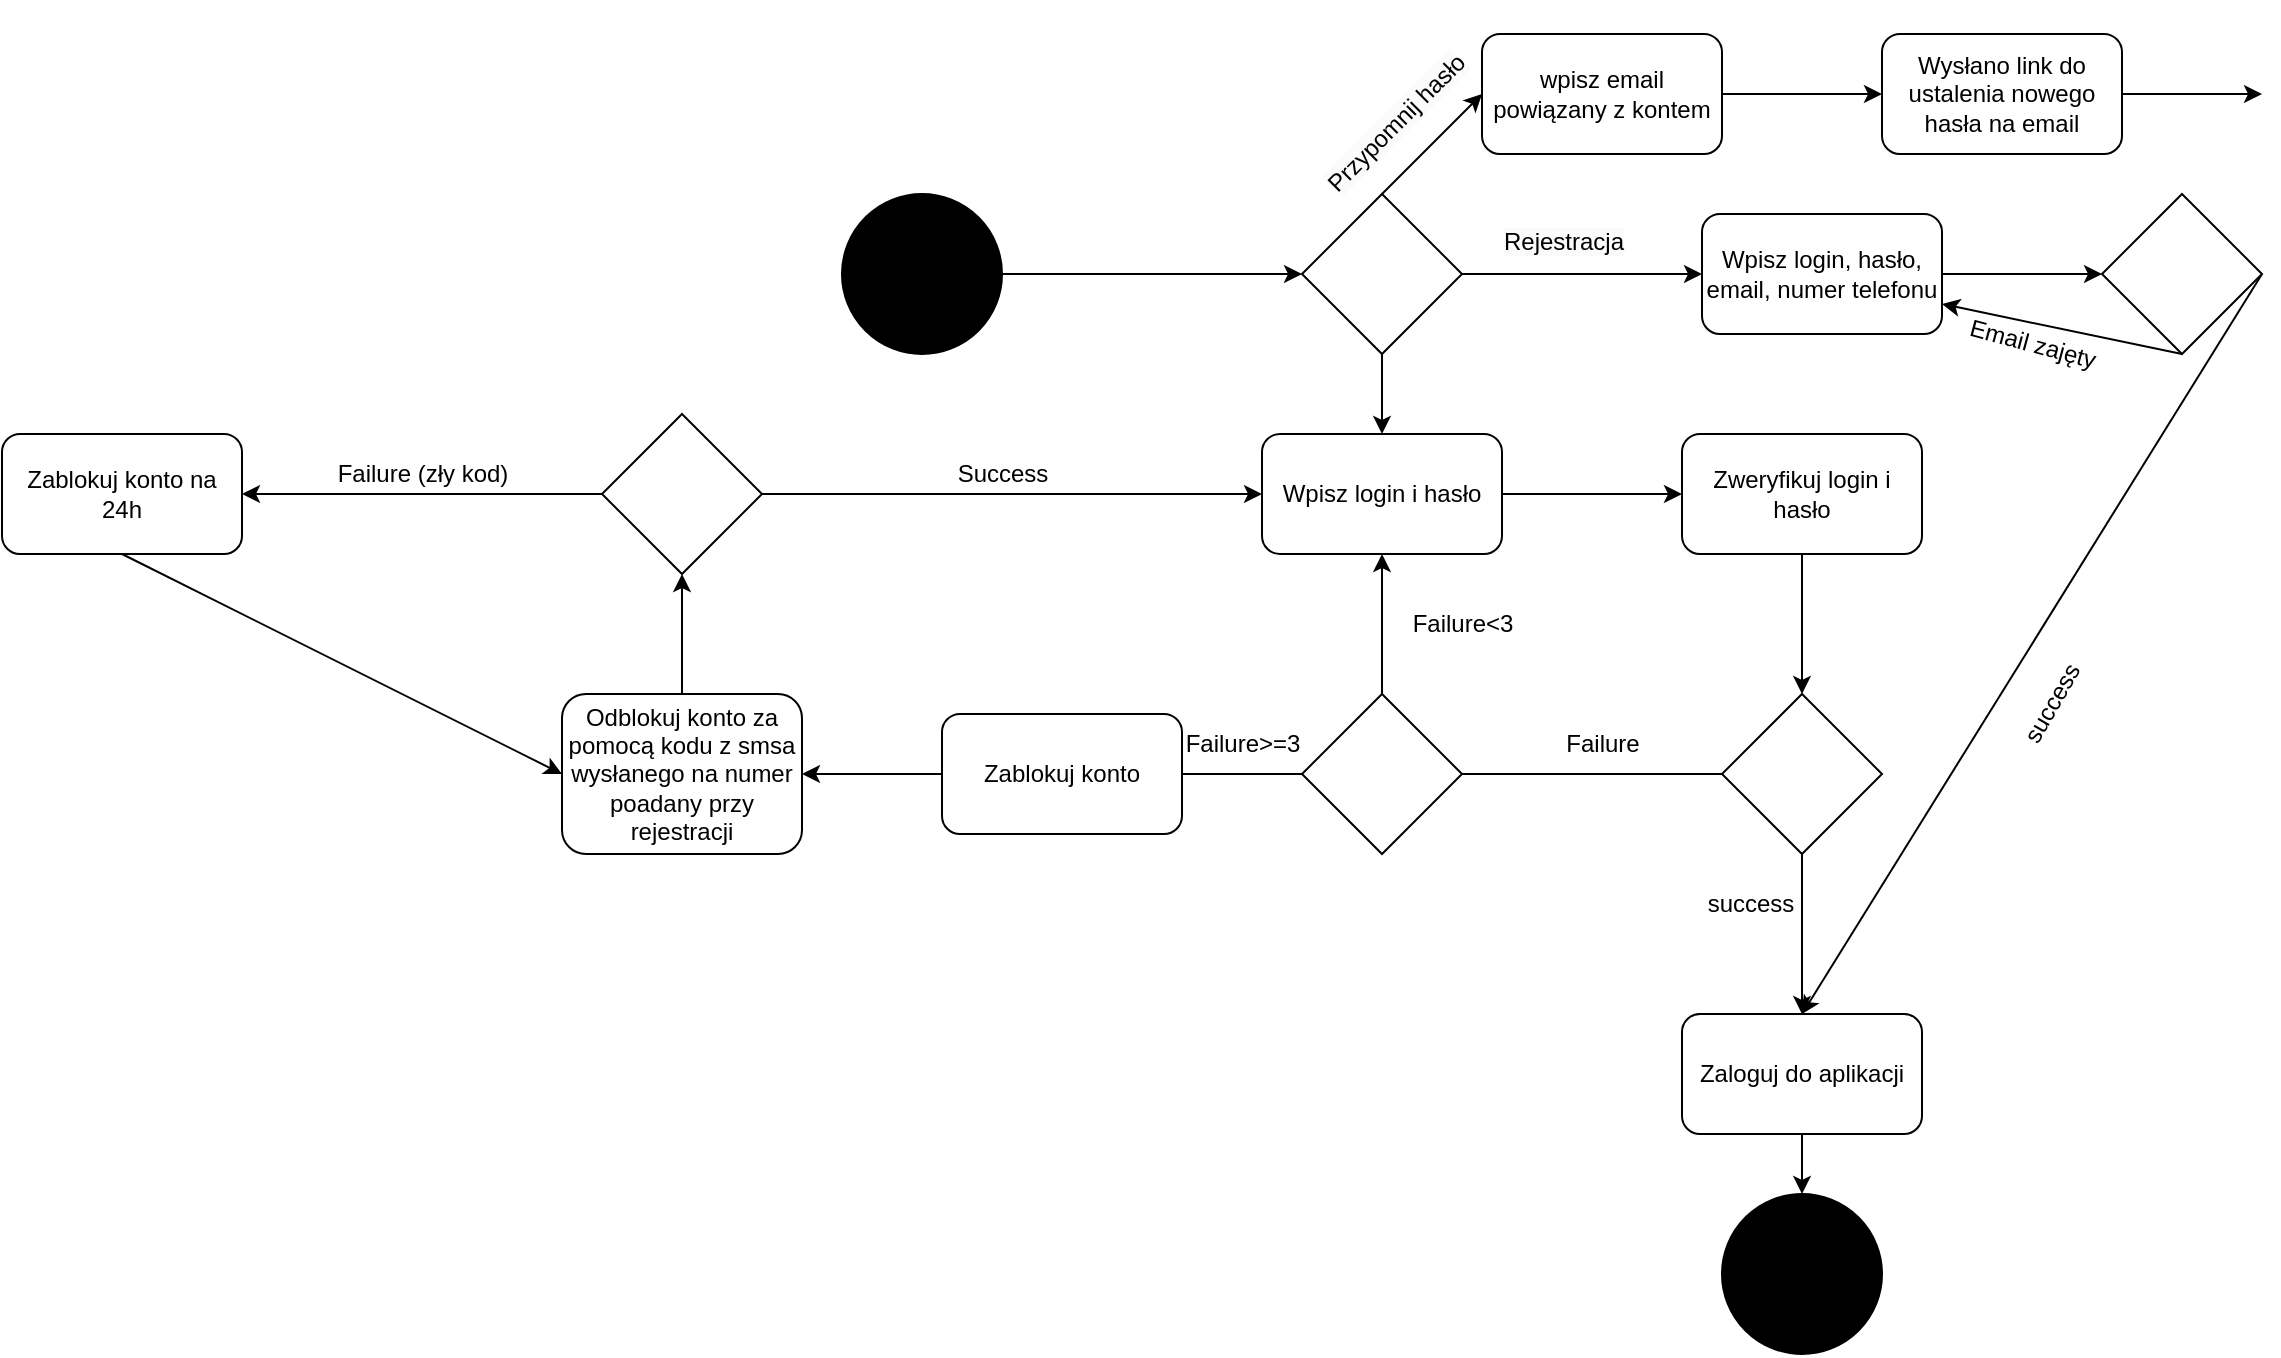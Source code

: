 <mxfile version="24.2.3" type="github">
  <diagram name="Page-1" id="dfRfeTZ_dRxMKxO-wMlz">
    <mxGraphModel dx="1932" dy="1718" grid="1" gridSize="10" guides="1" tooltips="1" connect="1" arrows="1" fold="1" page="1" pageScale="1" pageWidth="827" pageHeight="1169" math="0" shadow="0">
      <root>
        <mxCell id="0" />
        <mxCell id="1" parent="0" />
        <mxCell id="b3dsYHksvxnWT7sISioP-1" value="" style="ellipse;whiteSpace=wrap;html=1;aspect=fixed;fillColor=#000000;" vertex="1" parent="1">
          <mxGeometry x="40" y="-50" width="80" height="80" as="geometry" />
        </mxCell>
        <mxCell id="b3dsYHksvxnWT7sISioP-2" value="Wpisz login i hasło" style="rounded=1;whiteSpace=wrap;html=1;" vertex="1" parent="1">
          <mxGeometry x="250" y="70" width="120" height="60" as="geometry" />
        </mxCell>
        <mxCell id="b3dsYHksvxnWT7sISioP-3" value="" style="endArrow=classic;html=1;rounded=0;exitX=1;exitY=0.5;exitDx=0;exitDy=0;entryX=0;entryY=0.5;entryDx=0;entryDy=0;" edge="1" parent="1" source="b3dsYHksvxnWT7sISioP-1" target="b3dsYHksvxnWT7sISioP-33">
          <mxGeometry width="50" height="50" relative="1" as="geometry">
            <mxPoint x="140" y="100" as="sourcePoint" />
            <mxPoint x="210" y="-10" as="targetPoint" />
          </mxGeometry>
        </mxCell>
        <mxCell id="b3dsYHksvxnWT7sISioP-4" value="Zweryfikuj login i hasło" style="rounded=1;whiteSpace=wrap;html=1;" vertex="1" parent="1">
          <mxGeometry x="460" y="70" width="120" height="60" as="geometry" />
        </mxCell>
        <mxCell id="b3dsYHksvxnWT7sISioP-5" value="" style="endArrow=classic;html=1;rounded=0;entryX=0;entryY=0.5;entryDx=0;entryDy=0;" edge="1" parent="1" target="b3dsYHksvxnWT7sISioP-4">
          <mxGeometry width="50" height="50" relative="1" as="geometry">
            <mxPoint x="370" y="100" as="sourcePoint" />
            <mxPoint x="420" y="50" as="targetPoint" />
          </mxGeometry>
        </mxCell>
        <mxCell id="b3dsYHksvxnWT7sISioP-6" value="" style="endArrow=classic;html=1;rounded=0;exitX=0.5;exitY=1;exitDx=0;exitDy=0;" edge="1" parent="1" source="b3dsYHksvxnWT7sISioP-4">
          <mxGeometry width="50" height="50" relative="1" as="geometry">
            <mxPoint x="580" y="100" as="sourcePoint" />
            <mxPoint x="520" y="200" as="targetPoint" />
          </mxGeometry>
        </mxCell>
        <mxCell id="b3dsYHksvxnWT7sISioP-8" value="" style="rhombus;whiteSpace=wrap;html=1;" vertex="1" parent="1">
          <mxGeometry x="480" y="200" width="80" height="80" as="geometry" />
        </mxCell>
        <mxCell id="b3dsYHksvxnWT7sISioP-9" value="" style="endArrow=classic;html=1;rounded=0;" edge="1" parent="1">
          <mxGeometry width="50" height="50" relative="1" as="geometry">
            <mxPoint x="520" y="280" as="sourcePoint" />
            <mxPoint x="520" y="360" as="targetPoint" />
          </mxGeometry>
        </mxCell>
        <mxCell id="b3dsYHksvxnWT7sISioP-10" value="Zaloguj do aplikacji" style="rounded=1;whiteSpace=wrap;html=1;" vertex="1" parent="1">
          <mxGeometry x="460" y="360" width="120" height="60" as="geometry" />
        </mxCell>
        <mxCell id="b3dsYHksvxnWT7sISioP-11" value="success" style="text;html=1;align=center;verticalAlign=middle;resizable=0;points=[];autosize=1;strokeColor=none;fillColor=none;" vertex="1" parent="1">
          <mxGeometry x="459" y="290" width="70" height="30" as="geometry" />
        </mxCell>
        <mxCell id="b3dsYHksvxnWT7sISioP-12" value="" style="endArrow=classic;html=1;rounded=0;entryX=0.5;entryY=1;entryDx=0;entryDy=0;" edge="1" parent="1" target="b3dsYHksvxnWT7sISioP-2">
          <mxGeometry width="50" height="50" relative="1" as="geometry">
            <mxPoint x="480" y="240" as="sourcePoint" />
            <mxPoint x="530" y="190" as="targetPoint" />
            <Array as="points">
              <mxPoint x="310" y="240" />
            </Array>
          </mxGeometry>
        </mxCell>
        <mxCell id="b3dsYHksvxnWT7sISioP-13" value="Failure" style="text;html=1;align=center;verticalAlign=middle;resizable=0;points=[];autosize=1;strokeColor=none;fillColor=none;rotation=0;" vertex="1" parent="1">
          <mxGeometry x="390" y="210" width="60" height="30" as="geometry" />
        </mxCell>
        <mxCell id="b3dsYHksvxnWT7sISioP-14" value="" style="ellipse;whiteSpace=wrap;html=1;aspect=fixed;fillColor=#000000;" vertex="1" parent="1">
          <mxGeometry x="480" y="450" width="80" height="80" as="geometry" />
        </mxCell>
        <mxCell id="b3dsYHksvxnWT7sISioP-15" value="" style="endArrow=classic;html=1;rounded=0;entryX=0.5;entryY=0;entryDx=0;entryDy=0;" edge="1" parent="1" target="b3dsYHksvxnWT7sISioP-14">
          <mxGeometry width="50" height="50" relative="1" as="geometry">
            <mxPoint x="520" y="420" as="sourcePoint" />
            <mxPoint x="570" y="370" as="targetPoint" />
          </mxGeometry>
        </mxCell>
        <mxCell id="b3dsYHksvxnWT7sISioP-16" value="" style="endArrow=classic;html=1;rounded=0;" edge="1" parent="1">
          <mxGeometry width="50" height="50" relative="1" as="geometry">
            <mxPoint x="310" y="240" as="sourcePoint" />
            <mxPoint x="200" y="240" as="targetPoint" />
          </mxGeometry>
        </mxCell>
        <mxCell id="b3dsYHksvxnWT7sISioP-18" value="Zablokuj konto" style="rounded=1;whiteSpace=wrap;html=1;" vertex="1" parent="1">
          <mxGeometry x="90" y="210" width="120" height="60" as="geometry" />
        </mxCell>
        <mxCell id="b3dsYHksvxnWT7sISioP-19" value="Failure&amp;gt;=3" style="text;html=1;align=center;verticalAlign=middle;resizable=0;points=[];autosize=1;strokeColor=none;fillColor=none;" vertex="1" parent="1">
          <mxGeometry x="200" y="210" width="80" height="30" as="geometry" />
        </mxCell>
        <mxCell id="b3dsYHksvxnWT7sISioP-20" value="" style="rhombus;whiteSpace=wrap;html=1;" vertex="1" parent="1">
          <mxGeometry x="270" y="200" width="80" height="80" as="geometry" />
        </mxCell>
        <mxCell id="b3dsYHksvxnWT7sISioP-21" value="Failure&amp;lt;3" style="text;html=1;align=center;verticalAlign=middle;resizable=0;points=[];autosize=1;strokeColor=none;fillColor=none;" vertex="1" parent="1">
          <mxGeometry x="315" y="150" width="70" height="30" as="geometry" />
        </mxCell>
        <mxCell id="b3dsYHksvxnWT7sISioP-22" value="Odblokuj konto za pomocą kodu z smsa wysłanego na numer poadany przy rejestracji" style="rounded=1;whiteSpace=wrap;html=1;" vertex="1" parent="1">
          <mxGeometry x="-100" y="200" width="120" height="80" as="geometry" />
        </mxCell>
        <mxCell id="b3dsYHksvxnWT7sISioP-23" value="" style="endArrow=classic;html=1;rounded=0;entryX=1;entryY=0.5;entryDx=0;entryDy=0;" edge="1" parent="1" target="b3dsYHksvxnWT7sISioP-22">
          <mxGeometry width="50" height="50" relative="1" as="geometry">
            <mxPoint x="90" y="240" as="sourcePoint" />
            <mxPoint x="140" y="190" as="targetPoint" />
          </mxGeometry>
        </mxCell>
        <mxCell id="b3dsYHksvxnWT7sISioP-24" value="" style="endArrow=classic;html=1;rounded=0;entryX=0;entryY=0.5;entryDx=0;entryDy=0;exitX=1;exitY=0.5;exitDx=0;exitDy=0;" edge="1" parent="1" source="b3dsYHksvxnWT7sISioP-26" target="b3dsYHksvxnWT7sISioP-2">
          <mxGeometry width="50" height="50" relative="1" as="geometry">
            <mxPoint x="-40" y="200" as="sourcePoint" />
            <mxPoint x="10" y="150" as="targetPoint" />
          </mxGeometry>
        </mxCell>
        <mxCell id="b3dsYHksvxnWT7sISioP-25" value="" style="endArrow=classic;html=1;rounded=0;entryX=0.5;entryY=1;entryDx=0;entryDy=0;exitX=0.5;exitY=0;exitDx=0;exitDy=0;" edge="1" parent="1" source="b3dsYHksvxnWT7sISioP-22" target="b3dsYHksvxnWT7sISioP-26">
          <mxGeometry width="50" height="50" relative="1" as="geometry">
            <mxPoint x="-20" y="260" as="sourcePoint" />
            <mxPoint x="30" y="210" as="targetPoint" />
          </mxGeometry>
        </mxCell>
        <mxCell id="b3dsYHksvxnWT7sISioP-26" value="" style="rhombus;whiteSpace=wrap;html=1;" vertex="1" parent="1">
          <mxGeometry x="-80" y="60" width="80" height="80" as="geometry" />
        </mxCell>
        <mxCell id="b3dsYHksvxnWT7sISioP-27" value="Success" style="text;html=1;align=center;verticalAlign=middle;resizable=0;points=[];autosize=1;strokeColor=none;fillColor=none;" vertex="1" parent="1">
          <mxGeometry x="85" y="75" width="70" height="30" as="geometry" />
        </mxCell>
        <mxCell id="b3dsYHksvxnWT7sISioP-28" value="" style="endArrow=classic;html=1;rounded=0;" edge="1" parent="1">
          <mxGeometry width="50" height="50" relative="1" as="geometry">
            <mxPoint x="-80" y="100" as="sourcePoint" />
            <mxPoint x="-260" y="100" as="targetPoint" />
          </mxGeometry>
        </mxCell>
        <mxCell id="b3dsYHksvxnWT7sISioP-29" value="Failure (zły kod)" style="text;html=1;align=center;verticalAlign=middle;resizable=0;points=[];autosize=1;strokeColor=none;fillColor=none;" vertex="1" parent="1">
          <mxGeometry x="-225" y="75" width="110" height="30" as="geometry" />
        </mxCell>
        <mxCell id="b3dsYHksvxnWT7sISioP-31" value="Zablokuj konto na 24h" style="rounded=1;whiteSpace=wrap;html=1;" vertex="1" parent="1">
          <mxGeometry x="-380" y="70" width="120" height="60" as="geometry" />
        </mxCell>
        <mxCell id="b3dsYHksvxnWT7sISioP-32" value="" style="endArrow=classic;html=1;rounded=0;entryX=0;entryY=0.5;entryDx=0;entryDy=0;" edge="1" parent="1" target="b3dsYHksvxnWT7sISioP-22">
          <mxGeometry width="50" height="50" relative="1" as="geometry">
            <mxPoint x="-320" y="130" as="sourcePoint" />
            <mxPoint x="-270" y="80" as="targetPoint" />
          </mxGeometry>
        </mxCell>
        <mxCell id="b3dsYHksvxnWT7sISioP-33" value="" style="rhombus;whiteSpace=wrap;html=1;" vertex="1" parent="1">
          <mxGeometry x="270" y="-50" width="80" height="80" as="geometry" />
        </mxCell>
        <mxCell id="b3dsYHksvxnWT7sISioP-34" value="" style="endArrow=classic;html=1;rounded=0;exitX=0.5;exitY=1;exitDx=0;exitDy=0;entryX=0.5;entryY=0;entryDx=0;entryDy=0;" edge="1" parent="1" source="b3dsYHksvxnWT7sISioP-33" target="b3dsYHksvxnWT7sISioP-2">
          <mxGeometry width="50" height="50" relative="1" as="geometry">
            <mxPoint x="280" y="30" as="sourcePoint" />
            <mxPoint x="330" y="-20" as="targetPoint" />
          </mxGeometry>
        </mxCell>
        <mxCell id="b3dsYHksvxnWT7sISioP-35" value="" style="endArrow=classic;html=1;rounded=0;" edge="1" parent="1">
          <mxGeometry width="50" height="50" relative="1" as="geometry">
            <mxPoint x="350" y="-10" as="sourcePoint" />
            <mxPoint x="470" y="-10" as="targetPoint" />
          </mxGeometry>
        </mxCell>
        <mxCell id="b3dsYHksvxnWT7sISioP-36" value="" style="endArrow=classic;html=1;rounded=0;" edge="1" parent="1">
          <mxGeometry width="50" height="50" relative="1" as="geometry">
            <mxPoint x="310" y="-50" as="sourcePoint" />
            <mxPoint x="360" y="-100" as="targetPoint" />
          </mxGeometry>
        </mxCell>
        <mxCell id="b3dsYHksvxnWT7sISioP-37" value="Wpisz login, hasło, email, numer telefonu" style="rounded=1;whiteSpace=wrap;html=1;" vertex="1" parent="1">
          <mxGeometry x="470" y="-40" width="120" height="60" as="geometry" />
        </mxCell>
        <mxCell id="b3dsYHksvxnWT7sISioP-38" value="wpisz email powiązany z kontem" style="rounded=1;whiteSpace=wrap;html=1;" vertex="1" parent="1">
          <mxGeometry x="360" y="-130" width="120" height="60" as="geometry" />
        </mxCell>
        <mxCell id="b3dsYHksvxnWT7sISioP-39" value="Wysłano link do ustalenia nowego hasła na email" style="rounded=1;whiteSpace=wrap;html=1;" vertex="1" parent="1">
          <mxGeometry x="560" y="-130" width="120" height="60" as="geometry" />
        </mxCell>
        <mxCell id="b3dsYHksvxnWT7sISioP-41" value="" style="endArrow=classic;html=1;rounded=0;entryX=0;entryY=0.5;entryDx=0;entryDy=0;" edge="1" parent="1">
          <mxGeometry width="50" height="50" relative="1" as="geometry">
            <mxPoint x="590" y="-10" as="sourcePoint" />
            <mxPoint x="670" y="-10" as="targetPoint" />
          </mxGeometry>
        </mxCell>
        <mxCell id="b3dsYHksvxnWT7sISioP-42" value="&lt;span style=&quot;color: rgb(0, 0, 0); font-family: Helvetica; font-size: 12px; font-style: normal; font-variant-ligatures: normal; font-variant-caps: normal; font-weight: 400; letter-spacing: normal; orphans: 2; text-align: center; text-indent: 0px; text-transform: none; widows: 2; word-spacing: 0px; -webkit-text-stroke-width: 0px; white-space: normal; background-color: rgb(251, 251, 251); text-decoration-thickness: initial; text-decoration-style: initial; text-decoration-color: initial; display: inline !important; float: none;&quot;&gt;Rejestracja&lt;/span&gt;" style="text;whiteSpace=wrap;html=1;" vertex="1" parent="1">
          <mxGeometry x="369" y="-40" width="90" height="40" as="geometry" />
        </mxCell>
        <mxCell id="b3dsYHksvxnWT7sISioP-43" value="" style="rhombus;whiteSpace=wrap;html=1;" vertex="1" parent="1">
          <mxGeometry x="670" y="-50" width="80" height="80" as="geometry" />
        </mxCell>
        <mxCell id="b3dsYHksvxnWT7sISioP-44" value="" style="endArrow=classic;html=1;rounded=0;entryX=1;entryY=0.75;entryDx=0;entryDy=0;" edge="1" parent="1" target="b3dsYHksvxnWT7sISioP-37">
          <mxGeometry width="50" height="50" relative="1" as="geometry">
            <mxPoint x="710" y="30" as="sourcePoint" />
            <mxPoint x="760" y="-20" as="targetPoint" />
          </mxGeometry>
        </mxCell>
        <mxCell id="b3dsYHksvxnWT7sISioP-45" value="Email zajęty" style="text;html=1;align=center;verticalAlign=middle;resizable=0;points=[];autosize=1;strokeColor=none;fillColor=none;rotation=15;" vertex="1" parent="1">
          <mxGeometry x="590" y="10" width="90" height="30" as="geometry" />
        </mxCell>
        <mxCell id="b3dsYHksvxnWT7sISioP-46" value="" style="endArrow=classic;html=1;rounded=0;entryX=0.5;entryY=0;entryDx=0;entryDy=0;" edge="1" parent="1" target="b3dsYHksvxnWT7sISioP-10">
          <mxGeometry width="50" height="50" relative="1" as="geometry">
            <mxPoint x="750" y="-10" as="sourcePoint" />
            <mxPoint x="800" y="-60" as="targetPoint" />
          </mxGeometry>
        </mxCell>
        <mxCell id="b3dsYHksvxnWT7sISioP-47" value="success" style="text;html=1;align=center;verticalAlign=middle;resizable=0;points=[];autosize=1;strokeColor=none;fillColor=none;rotation=-60;" vertex="1" parent="1">
          <mxGeometry x="610" y="190" width="70" height="30" as="geometry" />
        </mxCell>
        <mxCell id="b3dsYHksvxnWT7sISioP-48" value="" style="endArrow=classic;html=1;rounded=0;entryX=0;entryY=0.5;entryDx=0;entryDy=0;" edge="1" parent="1" target="b3dsYHksvxnWT7sISioP-39">
          <mxGeometry width="50" height="50" relative="1" as="geometry">
            <mxPoint x="480" y="-100" as="sourcePoint" />
            <mxPoint x="530" y="-150" as="targetPoint" />
          </mxGeometry>
        </mxCell>
        <mxCell id="b3dsYHksvxnWT7sISioP-49" value="&lt;span style=&quot;color: rgb(0, 0, 0); font-family: Helvetica; font-size: 12px; font-style: normal; font-variant-ligatures: normal; font-variant-caps: normal; font-weight: 400; letter-spacing: normal; orphans: 2; text-align: center; text-indent: 0px; text-transform: none; widows: 2; word-spacing: 0px; -webkit-text-stroke-width: 0px; white-space: normal; background-color: rgb(251, 251, 251); text-decoration-thickness: initial; text-decoration-style: initial; text-decoration-color: initial; display: inline !important; float: none;&quot;&gt;Przypomnij hasło&lt;/span&gt;" style="text;whiteSpace=wrap;html=1;rotation=-45;" vertex="1" parent="1">
          <mxGeometry x="270" y="-110" width="120" height="40" as="geometry" />
        </mxCell>
        <mxCell id="b3dsYHksvxnWT7sISioP-52" value="" style="endArrow=classic;html=1;rounded=0;exitX=1;exitY=0.5;exitDx=0;exitDy=0;" edge="1" parent="1" source="b3dsYHksvxnWT7sISioP-39">
          <mxGeometry width="50" height="50" relative="1" as="geometry">
            <mxPoint x="680" y="-90" as="sourcePoint" />
            <mxPoint x="750" y="-100" as="targetPoint" />
          </mxGeometry>
        </mxCell>
      </root>
    </mxGraphModel>
  </diagram>
</mxfile>

